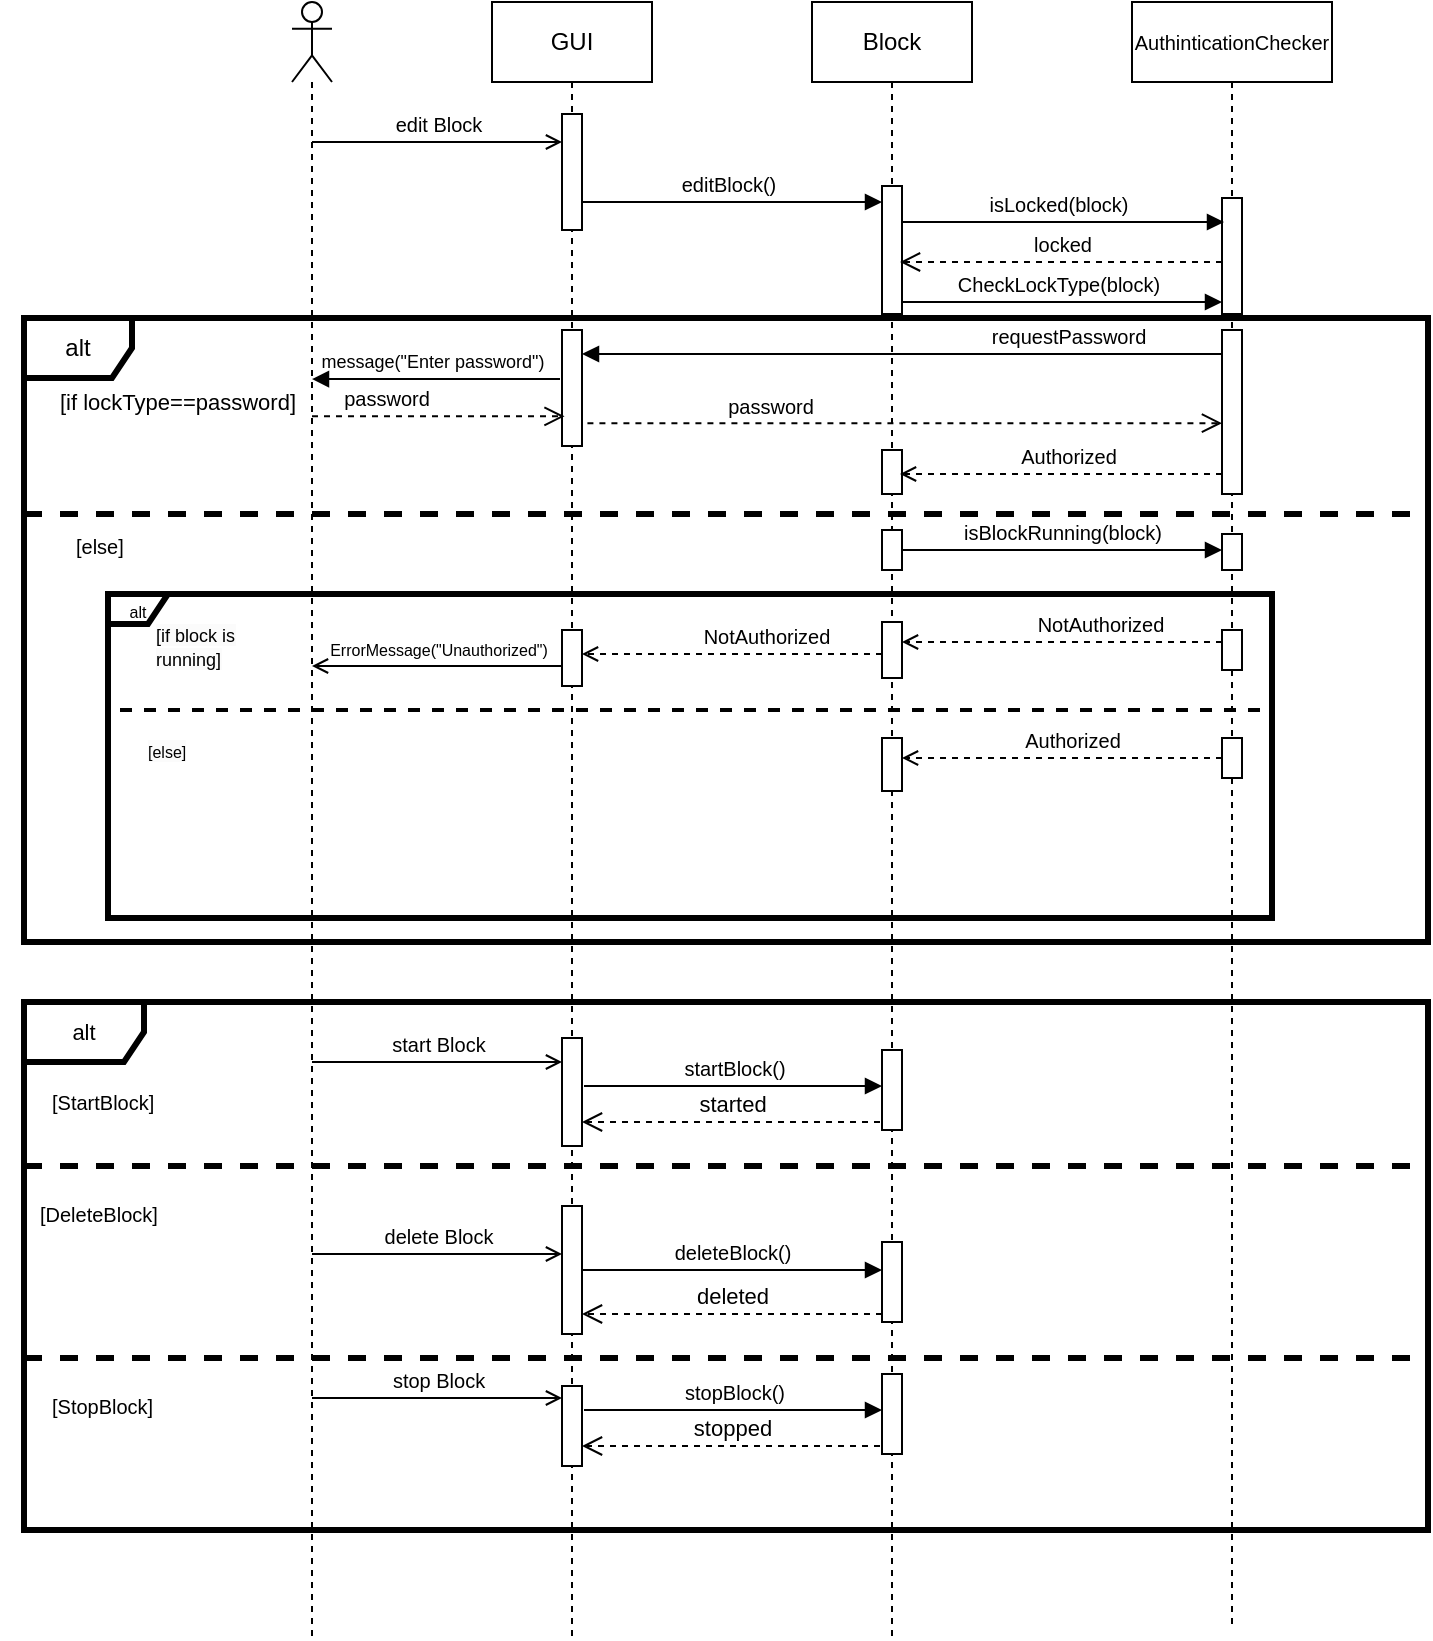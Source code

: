 <mxfile version="20.8.16" type="device"><diagram name="Page-1" id="XPmhnZt2KGoDDHpPdooH"><mxGraphModel dx="1436" dy="606" grid="1" gridSize="6" guides="0" tooltips="1" connect="1" arrows="1" fold="1" page="0" pageScale="1" pageWidth="850" pageHeight="1100" background="none" math="0" shadow="0"><root><mxCell id="0"/><mxCell id="1" parent="0"/><mxCell id="qnNedktpCTS_Iy_5bEgT-12" value="&lt;font style=&quot;font-size: 11px;&quot;&gt;alt&lt;/font&gt;" style="shape=umlFrame;whiteSpace=wrap;html=1;strokeWidth=3;fontSize=8;labelBackgroundColor=none;" parent="1" vertex="1"><mxGeometry x="-114" y="540" width="702" height="264" as="geometry"/></mxCell><mxCell id="N4t3LNfk85Nv_hxQTzts-3" value="alt" style="shape=umlFrame;whiteSpace=wrap;html=1;width=54;height=30;movable=1;resizable=1;rotatable=1;deletable=1;editable=1;connectable=1;strokeWidth=3;labelBackgroundColor=none;" parent="1" vertex="1"><mxGeometry x="-114" y="198" width="702" height="312" as="geometry"/></mxCell><mxCell id="N4t3LNfk85Nv_hxQTzts-5" value="&lt;font style=&quot;font-size: 8px;&quot;&gt;alt&lt;/font&gt;" style="shape=umlFrame;whiteSpace=wrap;html=1;width=30;height=15;strokeWidth=3;labelBackgroundColor=none;" parent="1" vertex="1"><mxGeometry x="-72" y="336" width="582" height="162" as="geometry"/></mxCell><mxCell id="mAAlvOvMUx2w89-2FbKV-32" value="" style="line;strokeWidth=2;fillColor=none;align=left;verticalAlign=middle;spacingTop=-1;spacingLeft=3;spacingRight=3;rotatable=0;labelPosition=right;points=[];portConstraint=eastwest;fontSize=10;dashed=1;labelBackgroundColor=none;" parent="1" vertex="1"><mxGeometry x="-66" y="390" width="570" height="8" as="geometry"/></mxCell><mxCell id="mAAlvOvMUx2w89-2FbKV-13" value="CheckLockType(block)" style="html=1;verticalAlign=bottom;endArrow=block;rounded=0;fontSize=10;labelBackgroundColor=none;fontColor=default;" parent="1" target="N4t3LNfk85Nv_hxQTzts-10" edge="1"><mxGeometry width="80" relative="1" as="geometry"><mxPoint x="320" y="190" as="sourcePoint"/><mxPoint x="489.5" y="190" as="targetPoint"/></mxGeometry></mxCell><mxCell id="mAAlvOvMUx2w89-2FbKV-2" value="" style="shape=umlLifeline;participant=umlActor;perimeter=lifelinePerimeter;whiteSpace=wrap;html=1;container=1;collapsible=0;recursiveResize=0;verticalAlign=top;spacingTop=36;outlineConnect=0;labelBackgroundColor=none;" parent="1" vertex="1"><mxGeometry x="20" y="40" width="20" height="818" as="geometry"/></mxCell><mxCell id="mAAlvOvMUx2w89-2FbKV-7" value="edit Block" style="html=1;verticalAlign=bottom;endArrow=open;rounded=0;fontSize=10;endFill=0;labelBackgroundColor=none;fontColor=default;" parent="mAAlvOvMUx2w89-2FbKV-2" target="N4t3LNfk85Nv_hxQTzts-7" edge="1"><mxGeometry width="80" relative="1" as="geometry"><mxPoint x="10" y="70" as="sourcePoint"/><mxPoint x="90" y="70" as="targetPoint"/></mxGeometry></mxCell><mxCell id="mAAlvOvMUx2w89-2FbKV-3" value="GUI" style="shape=umlLifeline;perimeter=lifelinePerimeter;whiteSpace=wrap;html=1;container=1;collapsible=0;recursiveResize=0;outlineConnect=0;labelBackgroundColor=none;" parent="1" vertex="1"><mxGeometry x="120" y="40" width="80" height="818" as="geometry"/></mxCell><mxCell id="mAAlvOvMUx2w89-2FbKV-10" value="editBlock()" style="html=1;verticalAlign=bottom;endArrow=block;rounded=0;fontSize=10;labelBackgroundColor=none;fontColor=default;" parent="mAAlvOvMUx2w89-2FbKV-3" target="N4t3LNfk85Nv_hxQTzts-8" edge="1"><mxGeometry x="-0.002" width="80" relative="1" as="geometry"><mxPoint x="40" y="100" as="sourcePoint"/><mxPoint x="120" y="100" as="targetPoint"/><mxPoint as="offset"/></mxGeometry></mxCell><mxCell id="N4t3LNfk85Nv_hxQTzts-7" value="" style="html=1;points=[];perimeter=orthogonalPerimeter;fontSize=8;labelBackgroundColor=none;" parent="mAAlvOvMUx2w89-2FbKV-3" vertex="1"><mxGeometry x="35" y="56" width="10" height="58" as="geometry"/></mxCell><mxCell id="qnNedktpCTS_Iy_5bEgT-2" value="" style="html=1;points=[];perimeter=orthogonalPerimeter;strokeWidth=1;fontSize=8;labelBackgroundColor=none;" parent="mAAlvOvMUx2w89-2FbKV-3" vertex="1"><mxGeometry x="35" y="164" width="10" height="58" as="geometry"/></mxCell><mxCell id="qnNedktpCTS_Iy_5bEgT-8" value="" style="html=1;points=[];perimeter=orthogonalPerimeter;strokeWidth=1;fontSize=8;labelBackgroundColor=none;" parent="mAAlvOvMUx2w89-2FbKV-3" vertex="1"><mxGeometry x="35" y="314" width="10" height="28" as="geometry"/></mxCell><mxCell id="qnNedktpCTS_Iy_5bEgT-11" value="&lt;font style=&quot;font-size: 8px;&quot;&gt;ErrorMessage(&quot;Unauthorized&quot;)&lt;/font&gt;" style="html=1;verticalAlign=bottom;endArrow=open;rounded=0;fontSize=10;endFill=0;labelBackgroundColor=none;fontColor=default;" parent="mAAlvOvMUx2w89-2FbKV-3" edge="1"><mxGeometry width="80" relative="1" as="geometry"><mxPoint x="35" y="332" as="sourcePoint"/><mxPoint x="-90" y="332" as="targetPoint"/></mxGeometry></mxCell><mxCell id="qnNedktpCTS_Iy_5bEgT-13" value="" style="html=1;points=[];perimeter=orthogonalPerimeter;strokeWidth=1;fontSize=11;labelBackgroundColor=none;" parent="mAAlvOvMUx2w89-2FbKV-3" vertex="1"><mxGeometry x="35" y="518" width="10" height="34" as="geometry"/></mxCell><mxCell id="qnNedktpCTS_Iy_5bEgT-28" value="" style="html=1;points=[];perimeter=orthogonalPerimeter;strokeWidth=1;fontSize=11;labelBackgroundColor=none;" parent="mAAlvOvMUx2w89-2FbKV-3" vertex="1"><mxGeometry x="35" y="602" width="10" height="64" as="geometry"/></mxCell><mxCell id="qnNedktpCTS_Iy_5bEgT-27" value="delete Block" style="html=1;verticalAlign=bottom;endArrow=open;rounded=0;fontSize=10;endFill=0;labelBackgroundColor=none;fontColor=default;" parent="mAAlvOvMUx2w89-2FbKV-3" edge="1"><mxGeometry width="80" relative="1" as="geometry"><mxPoint x="-90" y="626.0" as="sourcePoint"/><mxPoint x="35" y="626" as="targetPoint"/></mxGeometry></mxCell><mxCell id="qnNedktpCTS_Iy_5bEgT-34" value="" style="html=1;points=[];perimeter=orthogonalPerimeter;strokeWidth=1;fontSize=11;labelBackgroundColor=none;" parent="mAAlvOvMUx2w89-2FbKV-3" vertex="1"><mxGeometry x="35" y="692" width="10" height="40" as="geometry"/></mxCell><mxCell id="qnNedktpCTS_Iy_5bEgT-30" value="stop Block" style="html=1;verticalAlign=bottom;endArrow=open;rounded=0;fontSize=10;endFill=0;labelBackgroundColor=none;fontColor=default;" parent="mAAlvOvMUx2w89-2FbKV-3" edge="1"><mxGeometry width="80" relative="1" as="geometry"><mxPoint x="-90" y="698.0" as="sourcePoint"/><mxPoint x="35" y="698.0" as="targetPoint"/></mxGeometry></mxCell><mxCell id="mAAlvOvMUx2w89-2FbKV-4" value="&lt;font style=&quot;font-size: 10px;&quot;&gt;AuthinticationChecker&lt;/font&gt;" style="shape=umlLifeline;perimeter=lifelinePerimeter;whiteSpace=wrap;html=1;container=1;collapsible=0;recursiveResize=0;outlineConnect=0;movable=1;resizable=1;rotatable=1;deletable=1;editable=1;connectable=1;labelBackgroundColor=none;" parent="1" vertex="1"><mxGeometry x="440" y="40" width="100" height="812" as="geometry"/></mxCell><mxCell id="N4t3LNfk85Nv_hxQTzts-10" value="" style="html=1;points=[];perimeter=orthogonalPerimeter;fontSize=8;labelBackgroundColor=none;" parent="mAAlvOvMUx2w89-2FbKV-4" vertex="1"><mxGeometry x="45" y="98" width="10" height="58" as="geometry"/></mxCell><mxCell id="N4t3LNfk85Nv_hxQTzts-11" value="" style="html=1;points=[];perimeter=orthogonalPerimeter;fontSize=8;labelBackgroundColor=none;" parent="mAAlvOvMUx2w89-2FbKV-4" vertex="1"><mxGeometry x="45" y="164" width="10" height="82" as="geometry"/></mxCell><mxCell id="N4t3LNfk85Nv_hxQTzts-12" value="" style="html=1;points=[];perimeter=orthogonalPerimeter;fontSize=8;labelBackgroundColor=none;" parent="mAAlvOvMUx2w89-2FbKV-4" vertex="1"><mxGeometry x="45" y="266" width="10" height="18" as="geometry"/></mxCell><mxCell id="QS4WNSsq8eX-KcdKbkYP-5" value="" style="html=1;points=[];perimeter=orthogonalPerimeter;strokeWidth=1;fontSize=8;labelBackgroundColor=none;" parent="mAAlvOvMUx2w89-2FbKV-4" vertex="1"><mxGeometry x="45" y="314" width="10" height="20" as="geometry"/></mxCell><mxCell id="qnNedktpCTS_Iy_5bEgT-3" value="&lt;font style=&quot;font-size: 10px;&quot;&gt;requestPassword&lt;/font&gt;" style="html=1;verticalAlign=bottom;endArrow=block;rounded=0;labelBackgroundColor=none;fontColor=default;" parent="mAAlvOvMUx2w89-2FbKV-4" target="qnNedktpCTS_Iy_5bEgT-2" edge="1"><mxGeometry x="-0.519" width="80" relative="1" as="geometry"><mxPoint x="45" y="176" as="sourcePoint"/><mxPoint x="-35" y="176" as="targetPoint"/><mxPoint as="offset"/></mxGeometry></mxCell><mxCell id="mAAlvOvMUx2w89-2FbKV-5" value="Block" style="shape=umlLifeline;perimeter=lifelinePerimeter;whiteSpace=wrap;html=1;container=1;collapsible=0;recursiveResize=0;outlineConnect=0;labelBackgroundColor=none;" parent="1" vertex="1"><mxGeometry x="280" y="40" width="80" height="818" as="geometry"/></mxCell><mxCell id="mAAlvOvMUx2w89-2FbKV-11" value="isLocked(block)" style="html=1;verticalAlign=bottom;endArrow=block;rounded=0;fontSize=10;labelBackgroundColor=none;fontColor=default;" parent="mAAlvOvMUx2w89-2FbKV-5" edge="1"><mxGeometry width="80" relative="1" as="geometry"><mxPoint x="40" y="110" as="sourcePoint"/><mxPoint x="206" y="110" as="targetPoint"/><Array as="points"><mxPoint x="90" y="110"/></Array></mxGeometry></mxCell><mxCell id="N4t3LNfk85Nv_hxQTzts-8" value="" style="html=1;points=[];perimeter=orthogonalPerimeter;fontSize=8;labelBackgroundColor=none;" parent="mAAlvOvMUx2w89-2FbKV-5" vertex="1"><mxGeometry x="35" y="92" width="10" height="64" as="geometry"/></mxCell><mxCell id="N4t3LNfk85Nv_hxQTzts-13" value="" style="html=1;points=[];perimeter=orthogonalPerimeter;strokeWidth=1;fontSize=8;labelBackgroundColor=none;" parent="mAAlvOvMUx2w89-2FbKV-5" vertex="1"><mxGeometry x="35" y="368" width="10" height="26.5" as="geometry"/></mxCell><mxCell id="N4t3LNfk85Nv_hxQTzts-15" value="" style="html=1;points=[];perimeter=orthogonalPerimeter;strokeWidth=1;fontSize=8;labelBackgroundColor=none;" parent="mAAlvOvMUx2w89-2FbKV-5" vertex="1"><mxGeometry x="35" y="264" width="10" height="20" as="geometry"/></mxCell><mxCell id="QS4WNSsq8eX-KcdKbkYP-1" value="" style="html=1;points=[];perimeter=orthogonalPerimeter;strokeWidth=1;fontSize=8;labelBackgroundColor=none;" parent="mAAlvOvMUx2w89-2FbKV-5" vertex="1"><mxGeometry x="35" y="310" width="10" height="28" as="geometry"/></mxCell><mxCell id="QS4WNSsq8eX-KcdKbkYP-8" value="" style="html=1;points=[];perimeter=orthogonalPerimeter;strokeWidth=1;fontSize=8;labelBackgroundColor=none;" parent="mAAlvOvMUx2w89-2FbKV-5" vertex="1"><mxGeometry x="35" y="224" width="10" height="22" as="geometry"/></mxCell><mxCell id="qnNedktpCTS_Iy_5bEgT-14" value="startBlock()" style="html=1;verticalAlign=bottom;endArrow=block;rounded=0;fontSize=10;labelBackgroundColor=none;fontColor=default;" parent="mAAlvOvMUx2w89-2FbKV-5" target="qnNedktpCTS_Iy_5bEgT-16" edge="1"><mxGeometry x="-0.002" width="80" relative="1" as="geometry"><mxPoint x="-114" y="542" as="sourcePoint"/><mxPoint x="8" y="542" as="targetPoint"/><mxPoint as="offset"/></mxGeometry></mxCell><mxCell id="qnNedktpCTS_Iy_5bEgT-16" value="" style="html=1;points=[];perimeter=orthogonalPerimeter;strokeWidth=1;fontSize=11;labelBackgroundColor=none;" parent="mAAlvOvMUx2w89-2FbKV-5" vertex="1"><mxGeometry x="35" y="524" width="10" height="40" as="geometry"/></mxCell><mxCell id="qnNedktpCTS_Iy_5bEgT-26" value="" style="html=1;points=[];perimeter=orthogonalPerimeter;strokeWidth=1;fontSize=11;labelBackgroundColor=none;" parent="mAAlvOvMUx2w89-2FbKV-5" vertex="1"><mxGeometry x="35" y="620" width="10" height="40" as="geometry"/></mxCell><mxCell id="qnNedktpCTS_Iy_5bEgT-31" value="stopBlock()" style="html=1;verticalAlign=bottom;endArrow=block;rounded=0;fontSize=10;labelBackgroundColor=none;fontColor=default;" parent="mAAlvOvMUx2w89-2FbKV-5" target="qnNedktpCTS_Iy_5bEgT-32" edge="1"><mxGeometry x="-0.002" width="80" relative="1" as="geometry"><mxPoint x="-114.0" y="704.0" as="sourcePoint"/><mxPoint x="-272" y="664" as="targetPoint"/><mxPoint as="offset"/></mxGeometry></mxCell><mxCell id="qnNedktpCTS_Iy_5bEgT-32" value="" style="html=1;points=[];perimeter=orthogonalPerimeter;strokeWidth=1;fontSize=11;labelBackgroundColor=none;" parent="mAAlvOvMUx2w89-2FbKV-5" vertex="1"><mxGeometry x="35" y="686" width="10" height="40" as="geometry"/></mxCell><mxCell id="qnNedktpCTS_Iy_5bEgT-33" value="stopped" style="html=1;verticalAlign=bottom;endArrow=open;dashed=1;endSize=8;rounded=0;fontSize=11;labelBackgroundColor=none;fontColor=default;" parent="mAAlvOvMUx2w89-2FbKV-5" edge="1"><mxGeometry relative="1" as="geometry"><mxPoint x="34" y="722" as="sourcePoint"/><mxPoint x="-115" y="722" as="targetPoint"/></mxGeometry></mxCell><mxCell id="mAAlvOvMUx2w89-2FbKV-12" value="locked" style="html=1;verticalAlign=bottom;endArrow=open;dashed=1;endSize=8;rounded=0;fontSize=10;labelBackgroundColor=none;fontColor=default;" parent="1" source="N4t3LNfk85Nv_hxQTzts-10" edge="1"><mxGeometry relative="1" as="geometry"><mxPoint x="490" y="170" as="sourcePoint"/><mxPoint x="324" y="170" as="targetPoint"/></mxGeometry></mxCell><mxCell id="mAAlvOvMUx2w89-2FbKV-15" value="password" style="html=1;verticalAlign=bottom;endArrow=open;dashed=1;endSize=8;rounded=0;fontSize=10;entryX=0.129;entryY=0.744;entryDx=0;entryDy=0;entryPerimeter=0;labelBackgroundColor=none;fontColor=default;" parent="1" source="mAAlvOvMUx2w89-2FbKV-2" target="qnNedktpCTS_Iy_5bEgT-2" edge="1"><mxGeometry x="-0.422" relative="1" as="geometry"><mxPoint x="48" y="246" as="sourcePoint"/><mxPoint x="110" y="230" as="targetPoint"/><Array as="points"/><mxPoint as="offset"/></mxGeometry></mxCell><mxCell id="mAAlvOvMUx2w89-2FbKV-18" value="" style="line;strokeWidth=3;fillColor=none;align=left;verticalAlign=middle;spacingTop=-1;spacingLeft=3;spacingRight=3;rotatable=0;labelPosition=right;points=[];portConstraint=eastwest;fontSize=10;dashed=1;labelBackgroundColor=none;" parent="1" vertex="1"><mxGeometry x="-114" y="292" width="702" height="8" as="geometry"/></mxCell><mxCell id="mAAlvOvMUx2w89-2FbKV-20" value="[else]" style="text;whiteSpace=wrap;html=1;fontSize=10;labelBackgroundColor=none;" parent="1" vertex="1"><mxGeometry x="-90" y="300" width="40" height="40" as="geometry"/></mxCell><mxCell id="mAAlvOvMUx2w89-2FbKV-23" value="isBlockRunning(block)" style="html=1;verticalAlign=bottom;endArrow=block;rounded=0;fontSize=10;movable=1;resizable=1;rotatable=1;deletable=1;editable=1;connectable=1;labelBackgroundColor=none;fontColor=default;" parent="1" source="N4t3LNfk85Nv_hxQTzts-15" target="N4t3LNfk85Nv_hxQTzts-12" edge="1"><mxGeometry width="80" relative="1" as="geometry"><mxPoint x="330" y="270" as="sourcePoint"/><mxPoint x="486" y="270" as="targetPoint"/><Array as="points"/></mxGeometry></mxCell><mxCell id="mAAlvOvMUx2w89-2FbKV-26" value="&lt;span style=&quot;color: rgb(0, 0, 0); font-family: Helvetica; font-style: normal; font-variant-ligatures: normal; font-variant-caps: normal; font-weight: 400; letter-spacing: normal; orphans: 2; text-align: left; text-indent: 0px; text-transform: none; widows: 2; word-spacing: 0px; -webkit-text-stroke-width: 0px; background-color: rgb(251, 251, 251); text-decoration-thickness: initial; text-decoration-style: initial; text-decoration-color: initial; float: none; display: inline !important;&quot;&gt;&lt;font style=&quot;font-size: 9px;&quot;&gt;[if block is running]&lt;/font&gt;&lt;/span&gt;" style="text;whiteSpace=wrap;html=1;fontSize=10;labelBackgroundColor=none;" parent="1" vertex="1"><mxGeometry x="-50" y="344" width="70" height="20" as="geometry"/></mxCell><mxCell id="mAAlvOvMUx2w89-2FbKV-29" value="NotAuthorized" style="html=1;verticalAlign=bottom;endArrow=open;rounded=0;fontSize=10;dashed=1;endFill=0;labelBackgroundColor=none;fontColor=default;" parent="1" source="QS4WNSsq8eX-KcdKbkYP-5" target="QS4WNSsq8eX-KcdKbkYP-1" edge="1"><mxGeometry x="-0.229" width="80" relative="1" as="geometry"><mxPoint x="489.43" y="311.66" as="sourcePoint"/><mxPoint x="330" y="312" as="targetPoint"/><Array as="points"><mxPoint x="390" y="360"/></Array><mxPoint as="offset"/></mxGeometry></mxCell><mxCell id="mAAlvOvMUx2w89-2FbKV-30" value="&lt;span style=&quot;color: rgb(0, 0, 0); font-family: Helvetica; font-style: normal; font-variant-ligatures: normal; font-variant-caps: normal; font-weight: 400; letter-spacing: normal; orphans: 2; text-align: left; text-indent: 0px; text-transform: none; widows: 2; word-spacing: 0px; -webkit-text-stroke-width: 0px; background-color: rgb(251, 251, 251); text-decoration-thickness: initial; text-decoration-style: initial; text-decoration-color: initial; float: none; display: inline !important;&quot;&gt;&lt;font style=&quot;font-size: 8px;&quot;&gt;[else]&lt;/font&gt;&lt;/span&gt;" style="text;whiteSpace=wrap;html=1;fontSize=10;labelBackgroundColor=none;" parent="1" vertex="1"><mxGeometry x="-54" y="402" width="70" height="10" as="geometry"/></mxCell><mxCell id="N4t3LNfk85Nv_hxQTzts-1" value="Authorized" style="html=1;verticalAlign=bottom;endArrow=open;rounded=0;fontSize=10;dashed=1;endFill=0;startArrow=none;labelBackgroundColor=none;fontColor=default;" parent="1" source="QS4WNSsq8eX-KcdKbkYP-3" target="N4t3LNfk85Nv_hxQTzts-13" edge="1"><mxGeometry x="-0.062" width="80" relative="1" as="geometry"><mxPoint x="489.43" y="396" as="sourcePoint"/><mxPoint x="324" y="396" as="targetPoint"/><Array as="points"/><mxPoint as="offset"/></mxGeometry></mxCell><mxCell id="QS4WNSsq8eX-KcdKbkYP-3" value="" style="html=1;points=[];perimeter=orthogonalPerimeter;strokeWidth=1;fontSize=8;labelBackgroundColor=none;" parent="1" vertex="1"><mxGeometry x="485" y="408" width="10" height="20" as="geometry"/></mxCell><mxCell id="mAAlvOvMUx2w89-2FbKV-9" value="start Block" style="html=1;verticalAlign=bottom;endArrow=open;rounded=0;fontSize=10;endFill=0;labelBackgroundColor=none;fontColor=default;" parent="1" target="qnNedktpCTS_Iy_5bEgT-13" edge="1"><mxGeometry width="80" relative="1" as="geometry"><mxPoint x="30" y="570" as="sourcePoint"/><mxPoint x="108" y="570" as="targetPoint"/></mxGeometry></mxCell><mxCell id="qnNedktpCTS_Iy_5bEgT-4" value="&lt;font style=&quot;font-size: 9px;&quot;&gt;message(&quot;Enter password&quot;)&lt;/font&gt;" style="html=1;verticalAlign=bottom;endArrow=block;rounded=0;exitX=-0.1;exitY=0.423;exitDx=0;exitDy=0;exitPerimeter=0;labelBackgroundColor=none;fontColor=default;" parent="1" source="qnNedktpCTS_Iy_5bEgT-2" target="mAAlvOvMUx2w89-2FbKV-2" edge="1"><mxGeometry x="0.03" y="-1" width="80" relative="1" as="geometry"><mxPoint x="308" y="227.64" as="sourcePoint"/><mxPoint x="-12" y="227.64" as="targetPoint"/><mxPoint as="offset"/></mxGeometry></mxCell><mxCell id="qnNedktpCTS_Iy_5bEgT-5" value="password" style="html=1;verticalAlign=bottom;endArrow=open;dashed=1;endSize=8;rounded=0;fontSize=10;exitX=1.271;exitY=0.803;exitDx=0;exitDy=0;exitPerimeter=0;labelBackgroundColor=none;fontColor=default;" parent="1" source="qnNedktpCTS_Iy_5bEgT-2" target="N4t3LNfk85Nv_hxQTzts-11" edge="1"><mxGeometry x="-0.422" relative="1" as="geometry"><mxPoint x="167.996" y="252.002" as="sourcePoint"/><mxPoint x="294.5" y="252.002" as="targetPoint"/><Array as="points"/><mxPoint as="offset"/></mxGeometry></mxCell><mxCell id="QS4WNSsq8eX-KcdKbkYP-7" value="Authorized" style="html=1;verticalAlign=bottom;endArrow=open;rounded=0;fontSize=10;dashed=1;endFill=0;startArrow=none;labelBackgroundColor=none;fontColor=default;" parent="1" edge="1"><mxGeometry x="-0.043" width="80" relative="1" as="geometry"><mxPoint x="485" y="276" as="sourcePoint"/><mxPoint x="324" y="276" as="targetPoint"/><Array as="points"/><mxPoint as="offset"/></mxGeometry></mxCell><mxCell id="qnNedktpCTS_Iy_5bEgT-7" value="NotAuthorized" style="html=1;verticalAlign=bottom;endArrow=open;rounded=0;fontSize=10;dashed=1;endFill=0;labelBackgroundColor=none;fontColor=default;" parent="1" source="QS4WNSsq8eX-KcdKbkYP-1" target="qnNedktpCTS_Iy_5bEgT-8" edge="1"><mxGeometry x="-0.229" width="80" relative="1" as="geometry"><mxPoint x="334" y="366.0" as="sourcePoint"/><mxPoint x="174.0" y="366.0" as="targetPoint"/><Array as="points"><mxPoint x="239" y="366"/></Array><mxPoint as="offset"/></mxGeometry></mxCell><mxCell id="qnNedktpCTS_Iy_5bEgT-15" value="" style="html=1;points=[];perimeter=orthogonalPerimeter;strokeWidth=1;fontSize=11;labelBackgroundColor=none;" parent="1" vertex="1"><mxGeometry x="155" y="558" width="10" height="54" as="geometry"/></mxCell><mxCell id="qnNedktpCTS_Iy_5bEgT-17" value="started" style="html=1;verticalAlign=bottom;endArrow=open;dashed=1;endSize=8;rounded=0;fontSize=11;labelBackgroundColor=none;fontColor=default;" parent="1" target="qnNedktpCTS_Iy_5bEgT-15" edge="1"><mxGeometry relative="1" as="geometry"><mxPoint x="314" y="600" as="sourcePoint"/><mxPoint x="234" y="600" as="targetPoint"/></mxGeometry></mxCell><mxCell id="qnNedktpCTS_Iy_5bEgT-25" value="deleteBlock()" style="html=1;verticalAlign=bottom;endArrow=block;rounded=0;fontSize=10;labelBackgroundColor=none;fontColor=default;" parent="1" source="qnNedktpCTS_Iy_5bEgT-28" target="qnNedktpCTS_Iy_5bEgT-26" edge="1"><mxGeometry x="-0.002" width="80" relative="1" as="geometry"><mxPoint x="121.0" y="684.0" as="sourcePoint"/><mxPoint x="-37" y="644" as="targetPoint"/><mxPoint as="offset"/></mxGeometry></mxCell><mxCell id="qnNedktpCTS_Iy_5bEgT-29" value="deleted" style="html=1;verticalAlign=bottom;endArrow=open;dashed=1;endSize=8;rounded=0;fontSize=11;labelBackgroundColor=none;fontColor=default;" parent="1" source="qnNedktpCTS_Iy_5bEgT-26" target="qnNedktpCTS_Iy_5bEgT-28" edge="1"><mxGeometry x="-0.0" relative="1" as="geometry"><mxPoint x="312" y="702" as="sourcePoint"/><mxPoint x="189" y="702" as="targetPoint"/><Array as="points"><mxPoint x="258" y="696"/></Array><mxPoint as="offset"/></mxGeometry></mxCell><mxCell id="qnNedktpCTS_Iy_5bEgT-38" value="" style="line;strokeWidth=3;fillColor=none;align=left;verticalAlign=middle;spacingTop=-1;spacingLeft=3;spacingRight=3;rotatable=0;labelPosition=right;points=[];portConstraint=eastwest;fontSize=10;dashed=1;labelBackgroundColor=none;" parent="1" vertex="1"><mxGeometry x="-114" y="618" width="702" height="8" as="geometry"/></mxCell><mxCell id="qnNedktpCTS_Iy_5bEgT-40" value="" style="line;strokeWidth=3;fillColor=none;align=left;verticalAlign=middle;spacingTop=-1;spacingLeft=3;spacingRight=3;rotatable=0;labelPosition=right;points=[];portConstraint=eastwest;fontSize=10;dashed=1;labelBackgroundColor=none;" parent="1" vertex="1"><mxGeometry x="-114" y="714" width="702" height="8" as="geometry"/></mxCell><mxCell id="mAAlvOvMUx2w89-2FbKV-17" value="[if lockType==password]" style="text;strokeColor=none;fillColor=none;align=left;verticalAlign=middle;spacingTop=-1;spacingLeft=4;spacingRight=4;rotatable=0;labelPosition=right;points=[];portConstraint=eastwest;fontSize=11;labelBackgroundColor=none;" parent="1" vertex="1"><mxGeometry x="-126" y="228" width="24" height="24" as="geometry"/></mxCell><mxCell id="TaY3ZW3lKb8N6HSC75nL-1" value="&lt;br&gt;&lt;span style=&quot;color: rgb(0, 0, 0); font-family: Helvetica; font-size: 10px; font-style: normal; font-variant-ligatures: normal; font-variant-caps: normal; font-weight: 400; letter-spacing: normal; orphans: 2; text-align: left; text-indent: 0px; text-transform: none; widows: 2; word-spacing: 0px; -webkit-text-stroke-width: 0px; background-color: rgb(255, 255, 255); text-decoration-thickness: initial; text-decoration-style: initial; text-decoration-color: initial; float: none; display: inline !important;&quot;&gt;[DeleteBlock]&lt;/span&gt;&lt;br&gt;" style="text;whiteSpace=wrap;html=1;" vertex="1" parent="1"><mxGeometry x="-108" y="618" width="54" height="42" as="geometry"/></mxCell><mxCell id="TaY3ZW3lKb8N6HSC75nL-2" value="&lt;br&gt;&lt;span style=&quot;color: rgb(0, 0, 0); font-family: Helvetica; font-size: 10px; font-style: normal; font-variant-ligatures: normal; font-variant-caps: normal; font-weight: 400; letter-spacing: normal; orphans: 2; text-align: left; text-indent: 0px; text-transform: none; widows: 2; word-spacing: 0px; -webkit-text-stroke-width: 0px; background-color: rgb(255, 255, 255); text-decoration-thickness: initial; text-decoration-style: initial; text-decoration-color: initial; float: none; display: inline !important;&quot;&gt;[StopBlock]&lt;/span&gt;&lt;br&gt;" style="text;whiteSpace=wrap;html=1;" vertex="1" parent="1"><mxGeometry x="-102" y="714" width="54" height="36" as="geometry"/></mxCell><mxCell id="TaY3ZW3lKb8N6HSC75nL-3" value="&lt;span style=&quot;color: rgb(0, 0, 0); font-family: Helvetica; font-size: 10px; font-style: normal; font-variant-ligatures: normal; font-variant-caps: normal; font-weight: 400; letter-spacing: normal; orphans: 2; text-align: left; text-indent: 0px; text-transform: none; widows: 2; word-spacing: 0px; -webkit-text-stroke-width: 0px; background-color: rgb(255, 255, 255); text-decoration-thickness: initial; text-decoration-style: initial; text-decoration-color: initial; float: none; display: inline !important;&quot;&gt;[StartBlock]&lt;/span&gt;" style="text;whiteSpace=wrap;html=1;" vertex="1" parent="1"><mxGeometry x="-102" y="576" width="54" height="36" as="geometry"/></mxCell></root></mxGraphModel></diagram></mxfile>